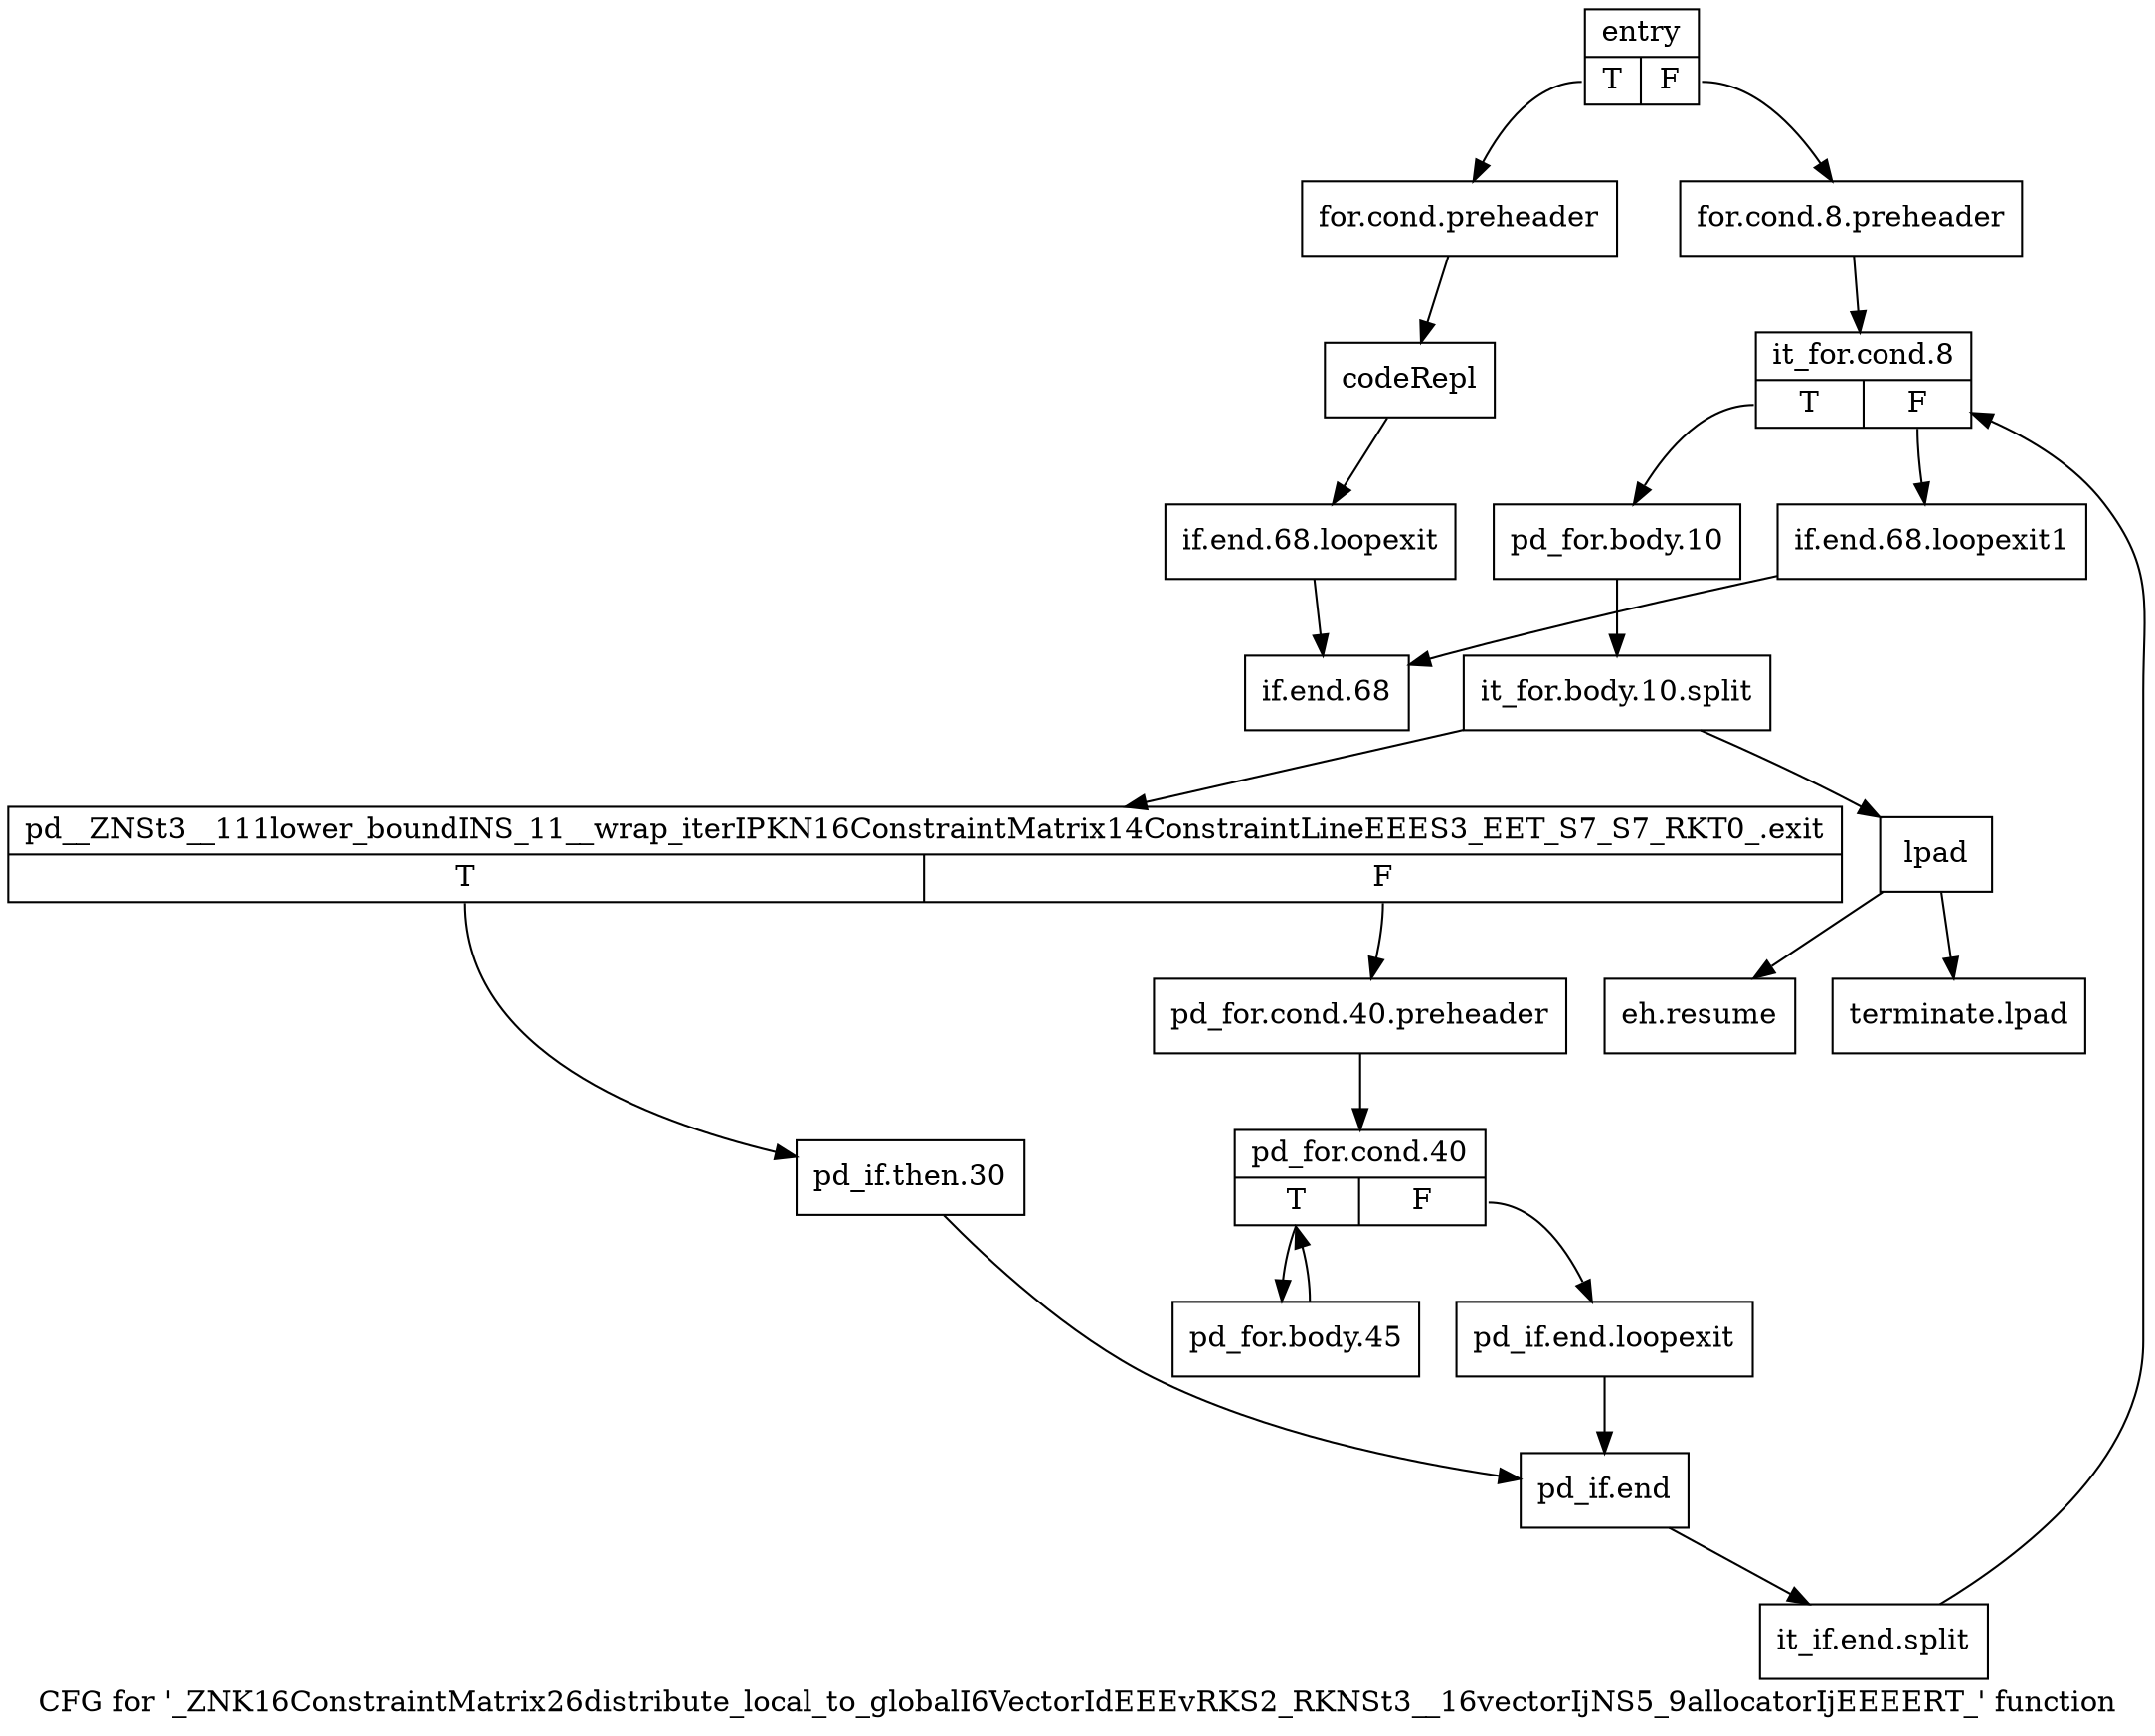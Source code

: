 digraph "CFG for '_ZNK16ConstraintMatrix26distribute_local_to_globalI6VectorIdEEEvRKS2_RKNSt3__16vectorIjNS5_9allocatorIjEEEERT_' function" {
	label="CFG for '_ZNK16ConstraintMatrix26distribute_local_to_globalI6VectorIdEEEvRKS2_RKNSt3__16vectorIjNS5_9allocatorIjEEEERT_' function";

	Node0x40fa610 [shape=record,label="{entry|{<s0>T|<s1>F}}"];
	Node0x40fa610:s0 -> Node0x40fa6b0;
	Node0x40fa610:s1 -> Node0x40fa660;
	Node0x40fa660 [shape=record,label="{for.cond.8.preheader}"];
	Node0x40fa660 -> Node0x40fa750;
	Node0x40fa6b0 [shape=record,label="{for.cond.preheader}"];
	Node0x40fa6b0 -> Node0x40fa700;
	Node0x40fa700 [shape=record,label="{codeRepl}"];
	Node0x40fa700 -> Node0x40faa70;
	Node0x40fa750 [shape=record,label="{it_for.cond.8|{<s0>T|<s1>F}}"];
	Node0x40fa750:s0 -> Node0x40fa7a0;
	Node0x40fa750:s1 -> Node0x40faac0;
	Node0x40fa7a0 [shape=record,label="{pd_for.body.10}"];
	Node0x40fa7a0 -> Node0x9e9d1c0;
	Node0x9e9d1c0 [shape=record,label="{it_for.body.10.split}"];
	Node0x9e9d1c0 -> Node0x40fa7f0;
	Node0x9e9d1c0 -> Node0x40fa8e0;
	Node0x40fa7f0 [shape=record,label="{pd__ZNSt3__111lower_boundINS_11__wrap_iterIPKN16ConstraintMatrix14ConstraintLineEEES3_EET_S7_S7_RKT0_.exit|{<s0>T|<s1>F}}"];
	Node0x40fa7f0:s0 -> Node0x40fa890;
	Node0x40fa7f0:s1 -> Node0x40fa840;
	Node0x40fa840 [shape=record,label="{pd_for.cond.40.preheader}"];
	Node0x40fa840 -> Node0x40fa930;
	Node0x40fa890 [shape=record,label="{pd_if.then.30}"];
	Node0x40fa890 -> Node0x40faa20;
	Node0x40fa8e0 [shape=record,label="{lpad}"];
	Node0x40fa8e0 -> Node0x40fab60;
	Node0x40fa8e0 -> Node0x40fabb0;
	Node0x40fa930 [shape=record,label="{pd_for.cond.40|{<s0>T|<s1>F}}"];
	Node0x40fa930:s0 -> Node0x40fa980;
	Node0x40fa930:s1 -> Node0x40fa9d0;
	Node0x40fa980 [shape=record,label="{pd_for.body.45}"];
	Node0x40fa980 -> Node0x40fa930;
	Node0x40fa9d0 [shape=record,label="{pd_if.end.loopexit}"];
	Node0x40fa9d0 -> Node0x40faa20;
	Node0x40faa20 [shape=record,label="{pd_if.end}"];
	Node0x40faa20 -> Node0x9f57120;
	Node0x9f57120 [shape=record,label="{it_if.end.split}"];
	Node0x9f57120 -> Node0x40fa750;
	Node0x40faa70 [shape=record,label="{if.end.68.loopexit}"];
	Node0x40faa70 -> Node0x40fab10;
	Node0x40faac0 [shape=record,label="{if.end.68.loopexit1}"];
	Node0x40faac0 -> Node0x40fab10;
	Node0x40fab10 [shape=record,label="{if.end.68}"];
	Node0x40fab60 [shape=record,label="{eh.resume}"];
	Node0x40fabb0 [shape=record,label="{terminate.lpad}"];
}
